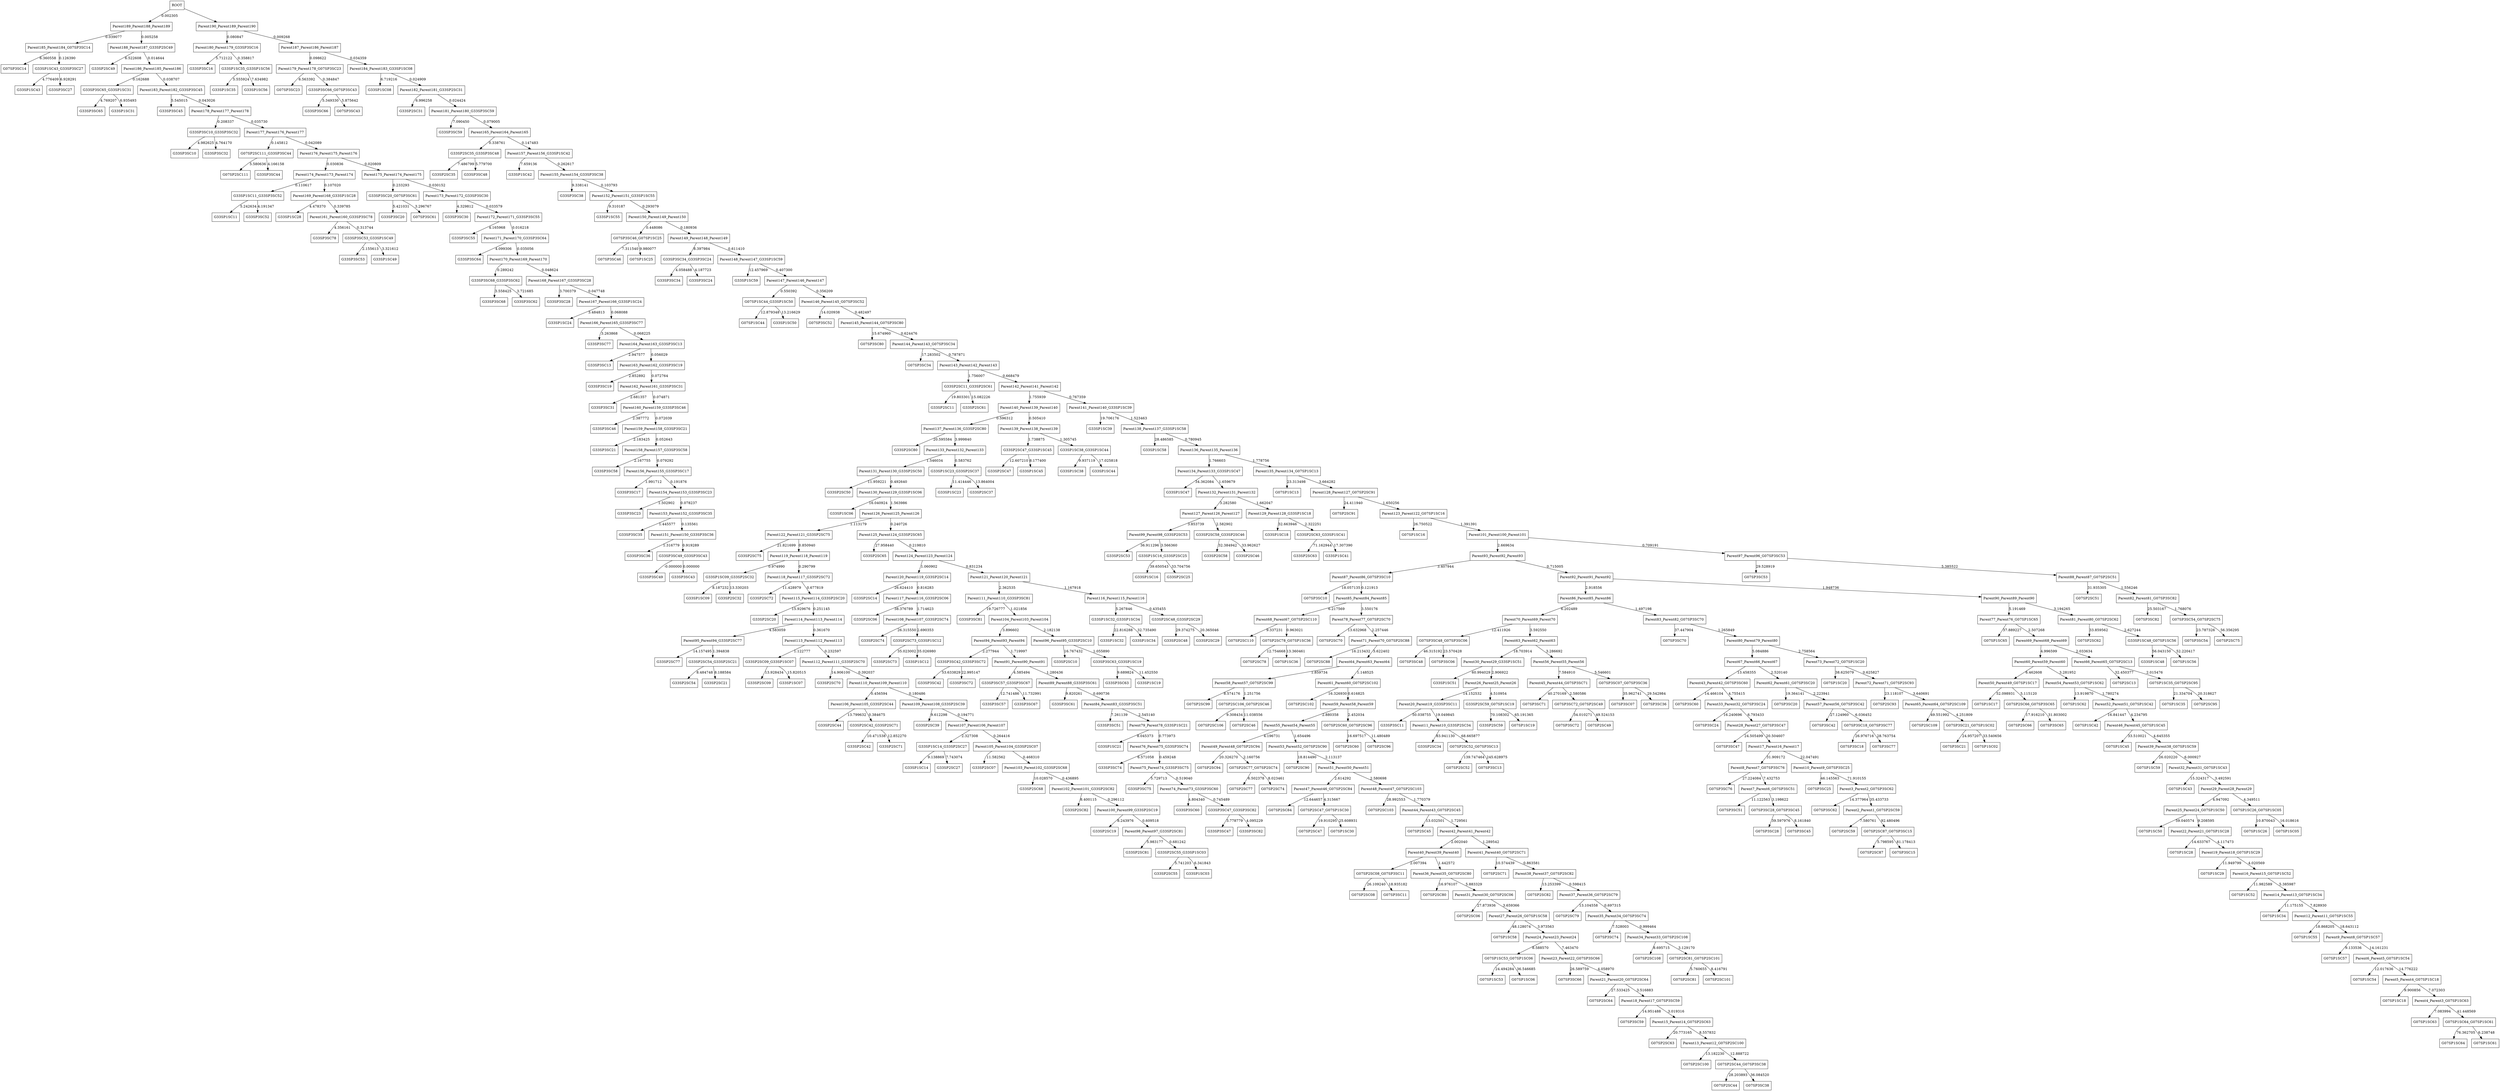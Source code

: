 digraph tree_of_250sample {
	G33SP2SC77 [shape = box];
	G07SP2SC110 [shape = box];
	G33SP1SC21 [shape = box];
	G07SP3SC48 [shape = box];
	G07SP3SC80 [shape = box];
	G07SP3SC18 [shape = box];
	G07SP3SC07 [shape = box];
	G33SP2SC06 [shape = box];
	G33SP2SC72 [shape = box];
	G07SP3SC42 [shape = box];
	G33SP1SC59 [shape = box];
	G07SP1SC26 [shape = box];
	G33SP3SC78 [shape = box];
	G07SP3SC74 [shape = box];
	G33SP3SC53 [shape = box];
	G07SP3SC25 [shape = box];
	G33SP3SC49 [shape = box];
	G33SP1SC42 [shape = box];
	G07SP2SC111 [shape = box];
	G07SP2SC62 [shape = box];
	G07SP1SC64 [shape = box];
	G33SP2SC63 [shape = box];
	G07SP3SC10 [shape = box];
	G33SP2SC39 [shape = box];
	G33SP2SC68 [shape = box];
	G33SP1SC41 [shape = box];
	G07SP3SC76 [shape = box];
	G33SP3SC66 [shape = box];
	G07SP1SC17 [shape = box];
	G07SP2SC91 [shape = box];
	G07SP3SC72 [shape = box];
	G33SP3SC68 [shape = box];
	G33SP1SC58 [shape = box];
	G07SP3SC46 [shape = box];
	G07SP1SC58 [shape = box];
	G07SP3SC54 [shape = box];
	G33SP2SC50 [shape = box];
	G07SP1SC55 [shape = box];
	G33SP2SC14 [shape = box];
	G07SP2SC87 [shape = box];
	G07SP3SC60 [shape = box];
	G07SP1SC52 [shape = box];
	G33SP3SC17 [shape = box];
	G33SP2SC10 [shape = box];
	G33SP2SC54 [shape = box];
	G33SP3SC51 [shape = box];
	G33SP1SC14 [shape = box];
	G07SP3SC53 [shape = box];
	G33SP2SC42 [shape = box];
	G07SP2SC82 [shape = box];
	G07SP2SC66 [shape = box];
	G33SP2SC59 [shape = box];
	G33SP3SC47 [shape = box];
	G33SP2SC82 [shape = box];
	G33SP3SC58 [shape = box];
	G07SP2SC49 [shape = box];
	G07SP2SC84 [shape = box];
	G07SP2SC51 [shape = box];
	G07SP2SC78 [shape = box];
	G33SP2SC74 [shape = box];
	G07SP2SC70 [shape = box];
	G07SP2SC88 [shape = box];
	G07SP1SC44 [shape = box];
	G07SP3SC70 [shape = box];
	G07SP2SC90 [shape = box];
	G33SP2SC21 [shape = box];
	G33SP3SC38 [shape = box];
	G07SP2SC108 [shape = box];
	G33SP3SC21 [shape = box];
	G33SP1SC09 [shape = box];
	G33SP3SC81 [shape = box];
	G07SP2SC45 [shape = box];
	G07SP3SC21 [shape = box];
	G33SP1SC47 [shape = box];
	G33SP1SC43 [shape = box];
	G07SP2SC80 [shape = box];
	G07SP3SC59 [shape = box];
	G07SP2SC47 [shape = box];
	G33SP3SC77 [shape = box];
	G07SP2SC60 [shape = box];
	G33SP1SC23 [shape = box];
	G33SP3SC42 [shape = box];
	G07SP1SC16 [shape = box];
	G33SP1SC32 [shape = box];
	G33SP1SC50 [shape = box];
	G33SP3SC46 [shape = box];
	G33SP2SC49 [shape = box];
	G33SP1SC39 [shape = box];
	G07SP3SC43 [shape = box];
	G07SP2SC102 [shape = box];
	G33SP3SC57 [shape = box];
	G33SP2SC35 [shape = box];
	G33SP2SC11 [shape = box];
	G33SP3SC30 [shape = box];
	G33SP3SC44 [shape = box];
	G07SP3SC51 [shape = box];
	G33SP2SC53 [shape = box];
	G07SP2SC103 [shape = box];
	G07SP3SC82 [shape = box];
	G33SP1SC55 [shape = box];
	G33SP2SC47 [shape = box];
	G33SP1SC18 [shape = box];
	G33SP3SC36 [shape = box];
	G33SP1SC08 [shape = box];
	G33SP1SC06 [shape = box];
	G33SP2SC07 [shape = box];
	G33SP3SC64 [shape = box];
	G33SP1SC24 [shape = box];
	G07SP1SC36 [shape = box];
	G07SP2SC59 [shape = box];
	G33SP2SC20 [shape = box];
	G07SP1SC63 [shape = box];
	G33SP1SC48 [shape = box];
	G33SP1SC35 [shape = box];
	G07SP3SC36 [shape = box];
	G33SP2SC58 [shape = box];
	G07SP2SC77 [shape = box];
	G07SP3SC65 [shape = box];
	G33SP3SC10 [shape = box];
	G33SP3SC45 [shape = box];
	G33SP3SC59 [shape = box];
	G33SP3SC11 [shape = box];
	G33SP1SC28 [shape = box];
	G07SP1SC35 [shape = box];
	G33SP2SC70 [shape = box];
	G33SP3SC67 [shape = box];
	G07SP3SC62 [shape = box];
	G07SP2SC106 [shape = box];
	G33SP3SC35 [shape = box];
	G07SP3SC28 [shape = box];
	G07SP2SC99 [shape = box];
	G07SP2SC52 [shape = box];
	G07SP2SC75 [shape = box];
	G07SP1SC53 [shape = box];
	G07SP1SC28 [shape = box];
	G07SP3SC06 [shape = box];
	G07SP3SC24 [shape = box];
	G07SP3SC77 [shape = box];
	G33SP3SC19 [shape = box];
	G33SP1SC38 [shape = box];
	G33SP1SC56 [shape = box];
	G07SP1SC56 [shape = box];
	G33SP3SC72 [shape = box];
	G33SP2SC73 [shape = box];
	G33SP3SC23 [shape = box];
	G33SP3SC82 [shape = box];
	G07SP1SC20 [shape = box];
	G07SP3SC71 [shape = box];
	G07SP1SC54 [shape = box];
	G33SP2SC32 [shape = box];
	G07SP2SC109 [shape = box];
	G07SP1SC13 [shape = box];
	G33SP3SC34 [shape = box];
	G33SP1SC11 [shape = box];
	G07SP2SC81 [shape = box];
	G33SP1SC51 [shape = box];
	G33SP1SC44 [shape = box];
	G33SP2SC34 [shape = box];
	G07SP1SC29 [shape = box];
	G07SP2SC44 [shape = box];
	G07SP1SC57 [shape = box];
	G33SP3SC27 [shape = box];
	G33SP1SC16 [shape = box];
	G07SP3SC47 [shape = box];
	G33SP1SC45 [shape = box];
	G07SP2SC46 [shape = box];
	G33SP3SC63 [shape = box];
	G33SP3SC65 [shape = box];
	G33SP1SC19 [shape = box];
	G33SP1SC34 [shape = box];
	G33SP2SC55 [shape = box];
	G07SP1SC25 [shape = box];
	G33SP2SC19 [shape = box];
	G33SP3SC74 [shape = box];
	G07SP3SC34 [shape = box];
	G07SP2SC100 [shape = box];
	G33SP2SC81 [shape = box];
	G33SP2SC65 [shape = box];
	G33SP1SC03 [shape = box];
	G07SP2SC13 [shape = box];
	G33SP2SC71 [shape = box];
	G07SP3SC14 [shape = box];
	G33SP2SC31 [shape = box];
	G07SP1SC05 [shape = box];
	G07SP1SC06 [shape = box];
	G07SP1SC02 [shape = box];
	G33SP3SC75 [shape = box];
	G33SP3SC16 [shape = box];
	G33SP1SC49 [shape = box];
	G33SP2SC75 [shape = box];
	G33SP3SC13 [shape = box];
	G33SP2SC80 [shape = box];
	G07SP2SC94 [shape = box];
	G07SP2SC93 [shape = box];
	G07SP1SC30 [shape = box];
	G07SP1SC50 [shape = box];
	G33SP1SC31 [shape = box];
	G07SP1SC34 [shape = box];
	G33SP3SC31 [shape = box];
	G33SP3SC61 [shape = box];
	G07SP3SC38 [shape = box];
	G07SP2SC101 [shape = box];
	G33SP2SC37 [shape = box];
	G07SP2SC96 [shape = box];
	G07SP1SC19 [shape = box];
	G33SP3SC48 [shape = box];
	G07SP1SC61 [shape = box];
	G33SP3SC20 [shape = box];
	G33SP2SC48 [shape = box];
	G07SP3SC66 [shape = box];
	G07SP2SC79 [shape = box];
	G33SP2SC44 [shape = box];
	G33SP3SC62 [shape = box];
	G33SP2SC09 [shape = box];
	G33SP2SC46 [shape = box];
	G07SP3SC23 [shape = box];
	G07SP1SC18 [shape = box];
	G07SP2SC08 [shape = box];
	G07SP2SC63 [shape = box];
	G33SP2SC25 [shape = box];
	G07SP2SC74 [shape = box];
	G07SP2SC95 [shape = box];
	G33SP3SC24 [shape = box];
	G33SP3SC32 [shape = box];
	G07SP1SC42 [shape = box];
	G33SP3SC55 [shape = box];
	G07SP2SC64 [shape = box];
	G33SP3SC43 [shape = box];
	G33SP1SC12 [shape = box];
	G33SP2SC61 [shape = box];
	G07SP3SC52 [shape = box];
	G33SP2SC27 [shape = box];
	G33SP3SC52 [shape = box];
	G33SP1SC07 [shape = box];
	G07SP3SC13 [shape = box];
	G33SP2SC29 [shape = box];
	G07SP1SC65 [shape = box];
	G07SP3SC11 [shape = box];
	G07SP3SC45 [shape = box];
	G07SP3SC15 [shape = box];
	G07SP1SC45 [shape = box];
	G07SP1SC43 [shape = box];
	G07SP2SC71 [shape = box];
	G07SP1SC62 [shape = box];
	G33SP3SC60 [shape = box];
	G07SP3SC20 [shape = box];
	G33SP3SC28 [shape = box];
	G07SP1SC59 [shape = box];
	G07SP2SC06 [shape = box];
	G07SP3SC61 [shape = box];
	G07SP2SC87_G07SP3SC15 [shape = box];
	G07SP2SC87_G07SP3SC15 -> G07SP2SC87 [label = 5.798595];
	G07SP2SC87_G07SP3SC15 -> G07SP3SC15 [label = 81.178413];
	Parent2_Parent1_G07SP2SC59 [shape = box];
	Parent2_Parent1_G07SP2SC59 -> G07SP2SC87_G07SP3SC15 [label = 92.480496];
	Parent2_Parent1_G07SP2SC59 -> G07SP2SC59 [label = 7.580761];
	G07SP1SC64_G07SP1SC61 [shape = box];
	G07SP1SC64_G07SP1SC61 -> G07SP1SC64 [label = 76.362705];
	G07SP1SC64_G07SP1SC61 -> G07SP1SC61 [label = 6.238748];
	Parent3_Parent2_G07SP3SC62 [shape = box];
	Parent3_Parent2_G07SP3SC62 -> Parent2_Parent1_G07SP2SC59 [label = 35.433733];
	Parent3_Parent2_G07SP3SC62 -> G07SP3SC62 [label = 14.377964];
	G07SP2SC52_G07SP3SC13 [shape = box];
	G07SP2SC52_G07SP3SC13 -> G07SP2SC52 [label = 139.747464];
	G07SP2SC52_G07SP3SC13 -> G07SP3SC13 [label = 245.628975];
	Parent4_Parent3_G07SP1SC63 [shape = box];
	Parent4_Parent3_G07SP1SC63 -> G07SP1SC64_G07SP1SC61 [label = 41.448569];
	Parent4_Parent3_G07SP1SC63 -> G07SP1SC63 [label = 7.083994];
	Parent5_Parent4_G07SP1SC18 [shape = box];
	Parent5_Parent4_G07SP1SC18 -> Parent4_Parent3_G07SP1SC63 [label = 7.072303];
	Parent5_Parent4_G07SP1SC18 -> G07SP1SC18 [label = 9.900856];
	Parent6_Parent5_G07SP1SC54 [shape = box];
	Parent6_Parent5_G07SP1SC54 -> Parent5_Parent4_G07SP1SC18 [label = 14.776222];
	Parent6_Parent5_G07SP1SC54 -> G07SP1SC54 [label = 12.017636];
	G07SP3SC28_G07SP3SC45 [shape = box];
	G07SP3SC28_G07SP3SC45 -> G07SP3SC28 [label = 39.597976];
	G07SP3SC28_G07SP3SC45 -> G07SP3SC45 [label = 8.161840];
	Parent7_Parent6_G07SP3SC51 [shape = box];
	Parent7_Parent6_G07SP3SC51 -> G07SP3SC28_G07SP3SC45 [label = 3.198622];
	Parent7_Parent6_G07SP3SC51 -> G07SP3SC51 [label = 11.122563];
	Parent8_Parent7_G07SP3SC76 [shape = box];
	Parent8_Parent7_G07SP3SC76 -> Parent7_Parent6_G07SP3SC51 [label = 7.432753];
	Parent8_Parent7_G07SP3SC76 -> G07SP3SC76 [label = 27.224084];
	Parent9_Parent8_G07SP1SC57 [shape = box];
	Parent9_Parent8_G07SP1SC57 -> Parent6_Parent5_G07SP1SC54 [label = 14.161231];
	Parent9_Parent8_G07SP1SC57 -> G07SP1SC57 [label = 9.133536];
	Parent10_Parent9_G07SP3SC25 [shape = box];
	Parent10_Parent9_G07SP3SC25 -> Parent3_Parent2_G07SP3SC62 [label = 71.910155];
	Parent10_Parent9_G07SP3SC25 -> G07SP3SC25 [label = 46.145563];
	G07SP2SC44_G07SP3SC38 [shape = box];
	G07SP2SC44_G07SP3SC38 -> G07SP2SC44 [label = 28.203893];
	G07SP2SC44_G07SP3SC38 -> G07SP3SC38 [label = 36.084520];
	Parent11_Parent10_G33SP2SC34 [shape = box];
	Parent11_Parent10_G33SP2SC34 -> G07SP2SC52_G07SP3SC13 [label = 68.665877];
	Parent11_Parent10_G33SP2SC34 -> G33SP2SC34 [label = 83.941130];
	Parent12_Parent11_G07SP1SC55 [shape = box];
	Parent12_Parent11_G07SP1SC55 -> Parent9_Parent8_G07SP1SC57 [label = 18.643112];
	Parent12_Parent11_G07SP1SC55 -> G07SP1SC55 [label = 18.868205];
	Parent13_Parent12_G07SP2SC100 [shape = box];
	Parent13_Parent12_G07SP2SC100 -> G07SP2SC44_G07SP3SC38 [label = 12.888722];
	Parent13_Parent12_G07SP2SC100 -> G07SP2SC100 [label = 13.182230];
	Parent14_Parent13_G07SP1SC34 [shape = box];
	Parent14_Parent13_G07SP1SC34 -> Parent12_Parent11_G07SP1SC55 [label = 7.828930];
	Parent14_Parent13_G07SP1SC34 -> G07SP1SC34 [label = 11.175155];
	Parent15_Parent14_G07SP2SC63 [shape = box];
	Parent15_Parent14_G07SP2SC63 -> Parent13_Parent12_G07SP2SC100 [label = 8.557832];
	Parent15_Parent14_G07SP2SC63 -> G07SP2SC63 [label = 20.773165];
	Parent16_Parent15_G07SP1SC52 [shape = box];
	Parent16_Parent15_G07SP1SC52 -> Parent14_Parent13_G07SP1SC34 [label = 5.385987];
	Parent16_Parent15_G07SP1SC52 -> G07SP1SC52 [label = 11.982589];
	Parent17_Parent16_Parent17 [shape = box];
	Parent17_Parent16_Parent17 -> Parent10_Parent9_G07SP3SC25 [label = 22.047491];
	Parent17_Parent16_Parent17 -> Parent8_Parent7_G07SP3SC76 [label = 31.909172];
	Parent18_Parent17_G07SP3SC59 [shape = box];
	Parent18_Parent17_G07SP3SC59 -> Parent15_Parent14_G07SP2SC63 [label = 3.019316];
	Parent18_Parent17_G07SP3SC59 -> G07SP3SC59 [label = 14.951488];
	Parent19_Parent18_G07SP1SC29 [shape = box];
	Parent19_Parent18_G07SP1SC29 -> Parent16_Parent15_G07SP1SC52 [label = 4.020569];
	Parent19_Parent18_G07SP1SC29 -> G07SP1SC29 [label = 11.949799];
	Parent20_Parent19_G33SP3SC11 [shape = box];
	Parent20_Parent19_G33SP3SC11 -> Parent11_Parent10_G33SP2SC34 [label = 19.049845];
	Parent20_Parent19_G33SP3SC11 -> G33SP3SC11 [label = 50.038755];
	Parent21_Parent20_G07SP2SC64 [shape = box];
	Parent21_Parent20_G07SP2SC64 -> Parent18_Parent17_G07SP3SC59 [label = 3.516883];
	Parent21_Parent20_G07SP2SC64 -> G07SP2SC64 [label = 27.533425];
	Parent22_Parent21_G07SP1SC28 [shape = box];
	Parent22_Parent21_G07SP1SC28 -> Parent19_Parent18_G07SP1SC29 [label = 4.117473];
	Parent22_Parent21_G07SP1SC28 -> G07SP1SC28 [label = 14.633767];
	G07SP1SC53_G07SP1SC06 [shape = box];
	G07SP1SC53_G07SP1SC06 -> G07SP1SC53 [label = 24.494284];
	G07SP1SC53_G07SP1SC06 -> G07SP1SC06 [label = 36.546685];
	Parent23_Parent22_G07SP3SC66 [shape = box];
	Parent23_Parent22_G07SP3SC66 -> Parent21_Parent20_G07SP2SC64 [label = 4.058970];
	Parent23_Parent22_G07SP3SC66 -> G07SP3SC66 [label = 26.589759];
	G33SP2SC59_G07SP1SC19 [shape = box];
	G33SP2SC59_G07SP1SC19 -> G33SP2SC59 [label = 70.108302];
	G33SP2SC59_G07SP1SC19 -> G07SP1SC19 [label = 65.191365];
	Parent24_Parent23_Parent24 [shape = box];
	Parent24_Parent23_Parent24 -> Parent23_Parent22_G07SP3SC66 [label = 7.463470];
	Parent24_Parent23_Parent24 -> G07SP1SC53_G07SP1SC06 [label = 8.588570];
	Parent25_Parent24_G07SP1SC50 [shape = box];
	Parent25_Parent24_G07SP1SC50 -> Parent22_Parent21_G07SP1SC28 [label = 9.208595];
	Parent25_Parent24_G07SP1SC50 -> G07SP1SC50 [label = 59.040574];
	G07SP1SC26_G07SP1SC05 [shape = box];
	G07SP1SC26_G07SP1SC05 -> G07SP1SC26 [label = 10.870043];
	G07SP1SC26_G07SP1SC05 -> G07SP1SC05 [label = 16.018616];
	Parent26_Parent25_Parent26 [shape = box];
	Parent26_Parent25_Parent26 -> G33SP2SC59_G07SP1SC19 [label = 4.510954];
	Parent26_Parent25_Parent26 -> Parent20_Parent19_G33SP3SC11 [label = 14.152532];
	Parent27_Parent26_G07SP1SC58 [shape = box];
	Parent27_Parent26_G07SP1SC58 -> Parent24_Parent23_Parent24 [label = 3.973563];
	Parent27_Parent26_G07SP1SC58 -> G07SP1SC58 [label = 48.128074];
	Parent28_Parent27_G07SP3SC47 [shape = box];
	Parent28_Parent27_G07SP3SC47 -> Parent17_Parent16_Parent17 [label = 20.504607];
	Parent28_Parent27_G07SP3SC47 -> G07SP3SC47 [label = 24.505499];
	Parent29_Parent28_Parent29 [shape = box];
	Parent29_Parent28_Parent29 -> G07SP1SC26_G07SP1SC05 [label = 4.349511];
	Parent29_Parent28_Parent29 -> Parent25_Parent24_G07SP1SC50 [label = 4.947092];
	Parent30_Parent29_G33SP1SC51 [shape = box];
	Parent30_Parent29_G33SP1SC51 -> Parent26_Parent25_Parent26 [label = 2.906922];
	Parent30_Parent29_G33SP1SC51 -> G33SP1SC51 [label = 60.994029];
	Parent31_Parent30_G07SP2SC06 [shape = box];
	Parent31_Parent30_G07SP2SC06 -> Parent27_Parent26_G07SP1SC58 [label = 3.659366];
	Parent31_Parent30_G07SP2SC06 -> G07SP2SC06 [label = 27.873936];
	Parent32_Parent31_G07SP1SC43 [shape = box];
	Parent32_Parent31_G07SP1SC43 -> Parent29_Parent28_Parent29 [label = 3.492591];
	Parent32_Parent31_G07SP1SC43 -> G07SP1SC43 [label = 15.324317];
	G07SP2SC81_G07SP2SC101 [shape = box];
	G07SP2SC81_G07SP2SC101 -> G07SP2SC81 [label = 5.760655];
	G07SP2SC81_G07SP2SC101 -> G07SP2SC101 [label = 8.416791];
	Parent33_Parent32_G07SP3SC24 [shape = box];
	Parent33_Parent32_G07SP3SC24 -> Parent28_Parent27_G07SP3SC47 [label = 6.793433];
	Parent33_Parent32_G07SP3SC24 -> G07SP3SC24 [label = 16.240696];
	Parent34_Parent33_G07SP2SC108 [shape = box];
	Parent34_Parent33_G07SP2SC108 -> G07SP2SC81_G07SP2SC101 [label = 3.129170];
	Parent34_Parent33_G07SP2SC108 -> G07SP2SC108 [label = 8.695715];
	G07SP2SC08_G07SP3SC11 [shape = box];
	G07SP2SC08_G07SP3SC11 -> G07SP2SC08 [label = 26.109240];
	G07SP2SC08_G07SP3SC11 -> G07SP3SC11 [label = 18.935182];
	Parent35_Parent34_G07SP3SC74 [shape = box];
	Parent35_Parent34_G07SP3SC74 -> Parent34_Parent33_G07SP2SC108 [label = 0.999464];
	Parent35_Parent34_G07SP3SC74 -> G07SP3SC74 [label = 7.528003];
	Parent36_Parent35_G07SP2SC80 [shape = box];
	Parent36_Parent35_G07SP2SC80 -> Parent31_Parent30_G07SP2SC06 [label = 5.883329];
	Parent36_Parent35_G07SP2SC80 -> G07SP2SC80 [label = 16.976107];
	Parent37_Parent36_G07SP2SC79 [shape = box];
	Parent37_Parent36_G07SP2SC79 -> Parent35_Parent34_G07SP3SC74 [label = 0.697315];
	Parent37_Parent36_G07SP2SC79 -> G07SP2SC79 [label = 13.104558];
	Parent38_Parent37_G07SP2SC82 [shape = box];
	Parent38_Parent37_G07SP2SC82 -> Parent37_Parent36_G07SP2SC79 [label = 0.598415];
	Parent38_Parent37_G07SP2SC82 -> G07SP2SC82 [label = 13.253399];
	Parent39_Parent38_G07SP1SC59 [shape = box];
	Parent39_Parent38_G07SP1SC59 -> Parent32_Parent31_G07SP1SC43 [label = 6.000927];
	Parent39_Parent38_G07SP1SC59 -> G07SP1SC59 [label = 26.020220];
	Parent40_Parent39_Parent40 [shape = box];
	Parent40_Parent39_Parent40 -> Parent36_Parent35_G07SP2SC80 [label = 1.442572];
	Parent40_Parent39_Parent40 -> G07SP2SC08_G07SP3SC11 [label = 2.007394];
	Parent41_Parent40_G07SP2SC71 [shape = box];
	Parent41_Parent40_G07SP2SC71 -> Parent38_Parent37_G07SP2SC82 [label = 0.863581];
	Parent41_Parent40_G07SP2SC71 -> G07SP2SC71 [label = 10.574439];
	G07SP2SC47_G07SP1SC30 [shape = box];
	G07SP2SC47_G07SP1SC30 -> G07SP2SC47 [label = 19.910295];
	G07SP2SC47_G07SP1SC30 -> G07SP1SC30 [label = 25.608931];
	G07SP3SC72_G07SP2SC49 [shape = box];
	G07SP3SC72_G07SP2SC49 -> G07SP3SC72 [label = 34.010271];
	G07SP3SC72_G07SP2SC49 -> G07SP2SC49 [label = 49.524153];
	G07SP2SC66_G07SP3SC65 [shape = box];
	G07SP2SC66_G07SP3SC65 -> G07SP2SC66 [label = 17.916210];
	G07SP2SC66_G07SP3SC65 -> G07SP3SC65 [label = 31.803002];
	Parent42_Parent41_Parent42 [shape = box];
	Parent42_Parent41_Parent42 -> Parent41_Parent40_G07SP2SC71 [label = 1.289542];
	Parent42_Parent41_Parent42 -> Parent40_Parent39_Parent40 [label = 2.002040];
	Parent43_Parent42_G07SP3SC60 [shape = box];
	Parent43_Parent42_G07SP3SC60 -> Parent33_Parent32_G07SP3SC24 [label = 4.755415];
	Parent43_Parent42_G07SP3SC60 -> G07SP3SC60 [label = 14.466104];
	G07SP3SC48_G07SP3SC06 [shape = box];
	G07SP3SC48_G07SP3SC06 -> G07SP3SC48 [label = 46.315192];
	G07SP3SC48_G07SP3SC06 -> G07SP3SC06 [label = 23.570428];
	Parent44_Parent43_G07SP2SC45 [shape = box];
	Parent44_Parent43_G07SP2SC45 -> Parent42_Parent41_Parent42 [label = 1.729561];
	Parent44_Parent43_G07SP2SC45 -> G07SP2SC45 [label = 13.032501];
	Parent45_Parent44_G07SP3SC71 [shape = box];
	Parent45_Parent44_G07SP3SC71 -> G07SP3SC72_G07SP2SC49 [label = 2.580586];
	Parent45_Parent44_G07SP3SC71 -> G07SP3SC71 [label = 40.270169];
	Parent46_Parent45_G07SP1SC45 [shape = box];
	Parent46_Parent45_G07SP1SC45 -> Parent39_Parent38_G07SP1SC59 [label = 4.645355];
	Parent46_Parent45_G07SP1SC45 -> G07SP1SC45 [label = 33.510021];
	G07SP2SC77_G07SP2SC74 [shape = box];
	G07SP2SC77_G07SP2SC74 -> G07SP2SC77 [label = 6.502378];
	G07SP2SC77_G07SP2SC74 -> G07SP2SC74 [label = 8.023461];
	Parent47_Parent46_G07SP2SC84 [shape = box];
	Parent47_Parent46_G07SP2SC84 -> G07SP2SC47_G07SP1SC30 [label = 4.315667];
	Parent47_Parent46_G07SP2SC84 -> G07SP2SC84 [label = 12.644657];
	Parent48_Parent47_G07SP2SC103 [shape = box];
	Parent48_Parent47_G07SP2SC103 -> Parent44_Parent43_G07SP2SC45 [label = 1.770379];
	Parent48_Parent47_G07SP2SC103 -> G07SP2SC103 [label = 28.992553];
	G07SP3SC07_G07SP3SC36 [shape = box];
	G07SP3SC07_G07SP3SC36 -> G07SP3SC07 [label = 35.962741];
	G07SP3SC07_G07SP3SC36 -> G07SP3SC36 [label = 29.542984];
	G07SP3SC18_G07SP3SC77 [shape = box];
	G07SP3SC18_G07SP3SC77 -> G07SP3SC18 [label = 26.976716];
	G07SP3SC18_G07SP3SC77 -> G07SP3SC77 [label = 28.763754];
	Parent49_Parent48_G07SP2SC94 [shape = box];
	Parent49_Parent48_G07SP2SC94 -> G07SP2SC77_G07SP2SC74 [label = 2.160756];
	Parent49_Parent48_G07SP2SC94 -> G07SP2SC94 [label = 20.326270];
	Parent50_Parent49_G07SP1SC17 [shape = box];
	Parent50_Parent49_G07SP1SC17 -> G07SP2SC66_G07SP3SC65 [label = 5.115120];
	Parent50_Parent49_G07SP1SC17 -> G07SP1SC17 [label = 52.098931];
	Parent51_Parent50_Parent51 [shape = box];
	Parent51_Parent50_Parent51 -> Parent48_Parent47_G07SP2SC103 [label = 2.580698];
	Parent51_Parent50_Parent51 -> Parent47_Parent46_G07SP2SC84 [label = 2.614292];
	Parent52_Parent51_G07SP1SC42 [shape = box];
	Parent52_Parent51_G07SP1SC42 -> Parent46_Parent45_G07SP1SC45 [label = 4.234795];
	Parent52_Parent51_G07SP1SC42 -> G07SP1SC42 [label = 16.841447];
	Parent53_Parent52_G07SP2SC90 [shape = box];
	Parent53_Parent52_G07SP2SC90 -> Parent51_Parent50_Parent51 [label = 2.113137];
	Parent53_Parent52_G07SP2SC90 -> G07SP2SC90 [label = 18.814490];
	Parent54_Parent53_G07SP1SC62 [shape = box];
	Parent54_Parent53_G07SP1SC62 -> Parent52_Parent51_G07SP1SC42 [label = 1.780274];
	Parent54_Parent53_G07SP1SC62 -> G07SP1SC62 [label = 13.919870];
	Parent55_Parent54_Parent55 [shape = box];
	Parent55_Parent54_Parent55 -> Parent53_Parent52_G07SP2SC90 [label = 1.654496];
	Parent55_Parent54_Parent55 -> Parent49_Parent48_G07SP2SC94 [label = 4.196731];
	G07SP3SC21_G07SP1SC02 [shape = box];
	G07SP3SC21_G07SP1SC02 -> G07SP3SC21 [label = 24.957207];
	G07SP3SC21_G07SP1SC02 -> G07SP1SC02 [label = 33.540656];
	G07SP2SC60_G07SP2SC96 [shape = box];
	G07SP2SC60_G07SP2SC96 -> G07SP2SC60 [label = 16.697517];
	G07SP2SC60_G07SP2SC96 -> G07SP2SC96 [label = 11.480489];
	Parent56_Parent55_Parent56 [shape = box];
	Parent56_Parent55_Parent56 -> G07SP3SC07_G07SP3SC36 [label = 5.546601];
	Parent56_Parent55_Parent56 -> Parent45_Parent44_G07SP3SC71 [label = 7.584910];
	G07SP2SC106_G07SP2SC46 [shape = box];
	G07SP2SC106_G07SP2SC46 -> G07SP2SC106 [label = 9.308434];
	G07SP2SC106_G07SP2SC46 -> G07SP2SC46 [label = 11.038556];
	Parent57_Parent56_G07SP3SC42 [shape = box];
	Parent57_Parent56_G07SP3SC42 -> G07SP3SC18_G07SP3SC77 [label = 6.036452];
	Parent57_Parent56_G07SP3SC42 -> G07SP3SC42 [label = 27.124960];
	Parent58_Parent57_G07SP2SC99 [shape = box];
	Parent58_Parent57_G07SP2SC99 -> G07SP2SC106_G07SP2SC46 [label = 1.251756];
	Parent58_Parent57_G07SP2SC99 -> G07SP2SC99 [label = 8.574176];
	Parent59_Parent58_Parent59 [shape = box];
	Parent59_Parent58_Parent59 -> G07SP2SC60_G07SP2SC96 [label = 2.452034];
	Parent59_Parent58_Parent59 -> Parent55_Parent54_Parent55 [label = 2.880358];
	Parent60_Parent59_Parent60 [shape = box];
	Parent60_Parent59_Parent60 -> Parent54_Parent53_G07SP1SC62 [label = 3.281952];
	Parent60_Parent59_Parent60 -> Parent50_Parent49_G07SP1SC17 [label = 6.462608];
	Parent61_Parent60_G07SP2SC102 [shape = box];
	Parent61_Parent60_G07SP2SC102 -> Parent59_Parent58_Parent59 [label = 0.616825];
	Parent61_Parent60_G07SP2SC102 -> G07SP2SC102 [label = 16.326930];
	G07SP1SC35_G07SP2SC95 [shape = box];
	G07SP1SC35_G07SP2SC95 -> G07SP1SC35 [label = 21.334704];
	G07SP1SC35_G07SP2SC95 -> G07SP2SC95 [label = 20.318627];
	Parent62_Parent61_G07SP3SC20 [shape = box];
	Parent62_Parent61_G07SP3SC20 -> Parent57_Parent56_G07SP3SC42 [label = 2.223941];
	Parent62_Parent61_G07SP3SC20 -> G07SP3SC20 [label = 19.364141];
	Parent63_Parent62_Parent63 [shape = box];
	Parent63_Parent62_Parent63 -> Parent56_Parent55_Parent56 [label = 3.286692];
	Parent63_Parent62_Parent63 -> Parent30_Parent29_G33SP1SC51 [label = 18.703914];
	Parent64_Parent63_Parent64 [shape = box];
	Parent64_Parent63_Parent64 -> Parent61_Parent60_G07SP2SC102 [label = 1.148525];
	Parent64_Parent63_Parent64 -> Parent58_Parent57_G07SP2SC99 [label = 1.859734];
	Parent65_Parent64_G07SP2SC109 [shape = box];
	Parent65_Parent64_G07SP2SC109 -> G07SP3SC21_G07SP1SC02 [label = 4.251809];
	Parent65_Parent64_G07SP2SC109 -> G07SP2SC109 [label = 49.551992];
	Parent66_Parent65_G07SP2SC13 [shape = box];
	Parent66_Parent65_G07SP2SC13 -> G07SP1SC35_G07SP2SC95 [label = 2.015476];
	Parent66_Parent65_G07SP2SC13 -> G07SP2SC13 [label = 32.450377];
	Parent67_Parent66_Parent67 [shape = box];
	Parent67_Parent66_Parent67 -> Parent62_Parent61_G07SP3SC20 [label = 2.520140];
	Parent67_Parent66_Parent67 -> Parent43_Parent42_G07SP3SC60 [label = 13.458355];
	G07SP2SC78_G07SP1SC36 [shape = box];
	G07SP2SC78_G07SP1SC36 -> G07SP2SC78 [label = 12.754668];
	G07SP2SC78_G07SP1SC36 -> G07SP1SC36 [label = 13.360461];
	Parent68_Parent67_G07SP2SC110 [shape = box];
	Parent68_Parent67_G07SP2SC110 -> G07SP2SC78_G07SP1SC36 [label = 0.963021];
	Parent68_Parent67_G07SP2SC110 -> G07SP2SC110 [label = 9.337231];
	Parent69_Parent68_Parent69 [shape = box];
	Parent69_Parent68_Parent69 -> Parent66_Parent65_G07SP2SC13 [label = 2.033634];
	Parent69_Parent68_Parent69 -> Parent60_Parent59_Parent60 [label = 4.996599];
	Parent70_Parent69_Parent70 [shape = box];
	Parent70_Parent69_Parent70 -> Parent63_Parent62_Parent63 [label = 3.592550];
	Parent70_Parent69_Parent70 -> G07SP3SC48_G07SP3SC06 [label = 12.411926];
	Parent71_Parent70_G07SP2SC88 [shape = box];
	Parent71_Parent70_G07SP2SC88 -> Parent64_Parent63_Parent64 [label = 3.622402];
	Parent71_Parent70_G07SP2SC88 -> G07SP2SC88 [label = 16.213432];
	Parent72_Parent71_G07SP2SC93 [shape = box];
	Parent72_Parent71_G07SP2SC93 -> Parent65_Parent64_G07SP2SC109 [label = 3.640691];
	Parent72_Parent71_G07SP2SC93 -> G07SP2SC93 [label = 23.118107];
	G33SP3SC47_G33SP3SC82 [shape = box];
	G33SP3SC47_G33SP3SC82 -> G33SP3SC47 [label = 3.778779];
	G33SP3SC47_G33SP3SC82 -> G33SP3SC82 [label = 4.095229];
	Parent73_Parent72_G07SP1SC20 [shape = box];
	Parent73_Parent72_G07SP1SC20 -> Parent72_Parent71_G07SP2SC93 [label = 0.625827];
	Parent73_Parent72_G07SP1SC20 -> G07SP1SC20 [label = 38.625079];
	Parent74_Parent73_G33SP3SC60 [shape = box];
	Parent74_Parent73_G33SP3SC60 -> G33SP3SC47_G33SP3SC82 [label = 0.745489];
	Parent74_Parent73_G33SP3SC60 -> G33SP3SC60 [label = 4.804340];
	G33SP1SC48_G07SP1SC56 [shape = box];
	G33SP1SC48_G07SP1SC56 -> G33SP1SC48 [label = 56.043150];
	G33SP1SC48_G07SP1SC56 -> G07SP1SC56 [label = 52.220417];
	Parent75_Parent74_G33SP3SC75 [shape = box];
	Parent75_Parent74_G33SP3SC75 -> Parent74_Parent73_G33SP3SC60 [label = 0.519040];
	Parent75_Parent74_G33SP3SC75 -> G33SP3SC75 [label = 5.729713];
	Parent76_Parent75_G33SP3SC74 [shape = box];
	Parent76_Parent75_G33SP3SC74 -> Parent75_Parent74_G33SP3SC75 [label = 0.459248];
	Parent76_Parent75_G33SP3SC74 -> G33SP3SC74 [label = 6.571058];
	Parent77_Parent76_G07SP1SC65 [shape = box];
	Parent77_Parent76_G07SP1SC65 -> Parent69_Parent68_Parent69 [label = 2.507268];
	Parent77_Parent76_G07SP1SC65 -> G07SP1SC65 [label = 37.889227];
	Parent78_Parent77_G07SP2SC70 [shape = box];
	Parent78_Parent77_G07SP2SC70 -> Parent71_Parent70_G07SP2SC88 [label = 2.257446];
	Parent78_Parent77_G07SP2SC70 -> G07SP2SC70 [label = 13.632968];
	Parent79_Parent78_G33SP1SC21 [shape = box];
	Parent79_Parent78_G33SP1SC21 -> Parent76_Parent75_G33SP3SC74 [label = 0.773973];
	Parent79_Parent78_G33SP1SC21 -> G33SP1SC21 [label = 8.045373];
	G33SP3SC57_G33SP3SC67 [shape = box];
	G33SP3SC57_G33SP3SC67 -> G33SP3SC57 [label = 12.741486];
	G33SP3SC57_G33SP3SC67 -> G33SP3SC67 [label = 11.732991];
	G07SP3SC54_G07SP2SC75 [shape = box];
	G07SP3SC54_G07SP2SC75 -> G07SP3SC54 [label = 23.787326];
	G07SP3SC54_G07SP2SC75 -> G07SP2SC75 [label = 56.356295];
	Parent80_Parent79_Parent80 [shape = box];
	Parent80_Parent79_Parent80 -> Parent73_Parent72_G07SP1SC20 [label = 2.758564];
	Parent80_Parent79_Parent80 -> Parent67_Parent66_Parent67 [label = 5.084886];
	Parent81_Parent80_G07SP2SC62 [shape = box];
	Parent81_Parent80_G07SP2SC62 -> G33SP1SC48_G07SP1SC56 [label = 2.627244];
	Parent81_Parent80_G07SP2SC62 -> G07SP2SC62 [label = 33.859562];
	Parent82_Parent81_G07SP3SC82 [shape = box];
	Parent82_Parent81_G07SP3SC82 -> G07SP3SC54_G07SP2SC75 [label = 1.768076];
	Parent82_Parent81_G07SP3SC82 -> G07SP3SC82 [label = 25.503167];
	Parent83_Parent82_G07SP3SC70 [shape = box];
	Parent83_Parent82_G07SP3SC70 -> Parent80_Parent79_Parent80 [label = 1.265849];
	Parent83_Parent82_G07SP3SC70 -> G07SP3SC70 [label = 37.447904];
	Parent84_Parent83_G33SP3SC51 [shape = box];
	Parent84_Parent83_G33SP3SC51 -> Parent79_Parent78_G33SP1SC21 [label = 2.545140];
	Parent84_Parent83_G33SP3SC51 -> G33SP3SC51 [label = 7.261139];
	Parent85_Parent84_Parent85 [shape = box];
	Parent85_Parent84_Parent85 -> Parent78_Parent77_G07SP2SC70 [label = 3.550176];
	Parent85_Parent84_Parent85 -> Parent68_Parent67_G07SP2SC110 [label = 6.217569];
	Parent86_Parent85_Parent86 [shape = box];
	Parent86_Parent85_Parent86 -> Parent83_Parent82_G07SP3SC70 [label = 1.497198];
	Parent86_Parent85_Parent86 -> Parent70_Parent69_Parent70 [label = 6.202489];
	Parent87_Parent86_G07SP3SC10 [shape = box];
	Parent87_Parent86_G07SP3SC10 -> Parent85_Parent84_Parent85 [label = 0.121913];
	Parent87_Parent86_G07SP3SC10 -> G07SP3SC10 [label = 18.057135];
	Parent88_Parent87_G07SP2SC51 [shape = box];
	Parent88_Parent87_G07SP2SC51 -> Parent82_Parent81_G07SP3SC82 [label = 1.556246];
	Parent88_Parent87_G07SP2SC51 -> G07SP2SC51 [label = 31.935305];
	Parent89_Parent88_G33SP3SC61 [shape = box];
	Parent89_Parent88_G33SP3SC61 -> Parent84_Parent83_G33SP3SC51 [label = 0.690736];
	Parent89_Parent88_G33SP3SC61 -> G33SP3SC61 [label = 9.820261];
	Parent90_Parent89_Parent90 [shape = box];
	Parent90_Parent89_Parent90 -> Parent81_Parent80_G07SP2SC62 [label = 3.194265];
	Parent90_Parent89_Parent90 -> Parent77_Parent76_G07SP1SC65 [label = 5.191469];
	G33SP3SC42_G33SP3SC72 [shape = box];
	G33SP3SC42_G33SP3SC72 -> G33SP3SC42 [label = 53.633829];
	G33SP3SC42_G33SP3SC72 -> G33SP3SC72 [label = 22.995147];
	Parent91_Parent90_Parent91 [shape = box];
	Parent91_Parent90_Parent91 -> Parent89_Parent88_G33SP3SC61 [label = 1.280436];
	Parent91_Parent90_Parent91 -> G33SP3SC57_G33SP3SC67 [label = 4.585494];
	G33SP1SC16_G33SP2SC25 [shape = box];
	G33SP1SC16_G33SP2SC25 -> G33SP1SC16 [label = 39.650543];
	G33SP1SC16_G33SP2SC25 -> G33SP2SC25 [label = 33.704756];
	Parent92_Parent91_Parent92 [shape = box];
	Parent92_Parent91_Parent92 -> Parent90_Parent89_Parent90 [label = 1.948736];
	Parent92_Parent91_Parent92 -> Parent86_Parent85_Parent86 [label = 2.918556];
	G33SP2SC54_G33SP2SC21 [shape = box];
	G33SP2SC54_G33SP2SC21 -> G33SP2SC54 [label = 8.484748];
	G33SP2SC54_G33SP2SC21 -> G33SP2SC21 [label = 8.188584];
	Parent93_Parent92_Parent93 [shape = box];
	Parent93_Parent92_Parent93 -> Parent92_Parent91_Parent92 [label = 0.715005];
	Parent93_Parent92_Parent93 -> Parent87_Parent86_G07SP3SC10 [label = 3.407944];
	Parent94_Parent93_Parent94 [shape = box];
	Parent94_Parent93_Parent94 -> Parent91_Parent90_Parent91 [label = 1.719997];
	Parent94_Parent93_Parent94 -> G33SP3SC42_G33SP3SC72 [label = 2.277944];
	G33SP1SC32_G33SP1SC34 [shape = box];
	G33SP1SC32_G33SP1SC34 -> G33SP1SC32 [label = 22.816288];
	G33SP1SC32_G33SP1SC34 -> G33SP1SC34 [label = 32.735490];
	G33SP3SC63_G33SP1SC19 [shape = box];
	G33SP3SC63_G33SP1SC19 -> G33SP3SC63 [label = 9.689824];
	G33SP3SC63_G33SP1SC19 -> G33SP1SC19 [label = 11.452550];
	Parent95_Parent94_G33SP2SC77 [shape = box];
	Parent95_Parent94_G33SP2SC77 -> G33SP2SC54_G33SP2SC21 [label = 1.394838];
	Parent95_Parent94_G33SP2SC77 -> G33SP2SC77 [label = 14.157495];
	G33SP2SC73_G33SP1SC12 [shape = box];
	G33SP2SC73_G33SP1SC12 -> G33SP2SC73 [label = 35.023002];
	G33SP2SC73_G33SP1SC12 -> G33SP1SC12 [label = 35.026980];
	Parent96_Parent95_G33SP2SC10 [shape = box];
	Parent96_Parent95_G33SP2SC10 -> G33SP3SC63_G33SP1SC19 [label = 1.055890];
	Parent96_Parent95_G33SP2SC10 -> G33SP2SC10 [label = 16.767432];
	G33SP2SC55_G33SP1SC03 [shape = box];
	G33SP2SC55_G33SP1SC03 -> G33SP2SC55 [label = 5.741203];
	G33SP2SC55_G33SP1SC03 -> G33SP1SC03 [label = 6.341843];
	G33SP2SC63_G33SP1SC41 [shape = box];
	G33SP2SC63_G33SP1SC41 -> G33SP2SC63 [label = 71.162944];
	G33SP2SC63_G33SP1SC41 -> G33SP1SC41 [label = 17.307390];
	G33SP1SC14_G33SP2SC27 [shape = box];
	G33SP1SC14_G33SP2SC27 -> G33SP1SC14 [label = 9.138869];
	G33SP1SC14_G33SP2SC27 -> G33SP2SC27 [label = 7.743074];
	Parent97_Parent96_G07SP3SC53 [shape = box];
	Parent97_Parent96_G07SP3SC53 -> Parent88_Parent87_G07SP2SC51 [label = 5.385522];
	Parent97_Parent96_G07SP3SC53 -> G07SP3SC53 [label = 29.528919];
	Parent98_Parent97_G33SP2SC81 [shape = box];
	Parent98_Parent97_G33SP2SC81 -> G33SP2SC55_G33SP1SC03 [label = 0.681242];
	Parent98_Parent97_G33SP2SC81 -> G33SP2SC81 [label = 5.983177];
	Parent99_Parent98_G33SP2SC53 [shape = box];
	Parent99_Parent98_G33SP2SC53 -> G33SP1SC16_G33SP2SC25 [label = 3.566360];
	Parent99_Parent98_G33SP2SC53 -> G33SP2SC53 [label = 36.911296];
	Parent100_Parent99_G33SP2SC19 [shape = box];
	Parent100_Parent99_G33SP2SC19 -> Parent98_Parent97_G33SP2SC81 [label = 0.609518];
	Parent100_Parent99_G33SP2SC19 -> G33SP2SC19 [label = 8.243976];
	Parent101_Parent100_Parent101 [shape = box];
	Parent101_Parent100_Parent101 -> Parent97_Parent96_G07SP3SC53 [label = 0.709191];
	Parent101_Parent100_Parent101 -> Parent93_Parent92_Parent93 [label = 2.669634];
	Parent102_Parent101_G33SP2SC82 [shape = box];
	Parent102_Parent101_G33SP2SC82 -> Parent100_Parent99_G33SP2SC19 [label = 0.296112];
	Parent102_Parent101_G33SP2SC82 -> G33SP2SC82 [label = 8.400115];
	G33SP2SC58_G33SP2SC46 [shape = box];
	G33SP2SC58_G33SP2SC46 -> G33SP2SC58 [label = 32.384942];
	G33SP2SC58_G33SP2SC46 -> G33SP2SC46 [label = 33.962627];
	Parent103_Parent102_G33SP2SC68 [shape = box];
	Parent103_Parent102_G33SP2SC68 -> Parent102_Parent101_G33SP2SC82 [label = 0.436895];
	Parent103_Parent102_G33SP2SC68 -> G33SP2SC68 [label = 10.028570];
	Parent104_Parent103_Parent104 [shape = box];
	Parent104_Parent103_Parent104 -> Parent96_Parent95_G33SP2SC10 [label = 2.182138];
	Parent104_Parent103_Parent104 -> Parent94_Parent93_Parent94 [label = 3.896602];
	G33SP2SC42_G33SP2SC71 [shape = box];
	G33SP2SC42_G33SP2SC71 -> G33SP2SC42 [label = 10.471538];
	G33SP2SC42_G33SP2SC71 -> G33SP2SC71 [label = 12.852270];
	Parent105_Parent104_G33SP2SC07 [shape = box];
	Parent105_Parent104_G33SP2SC07 -> Parent103_Parent102_G33SP2SC68 [label = 0.468310];
	Parent105_Parent104_G33SP2SC07 -> G33SP2SC07 [label = 11.582562];
	G33SP2SC09_G33SP1SC07 [shape = box];
	G33SP2SC09_G33SP1SC07 -> G33SP2SC09 [label = 13.928434];
	G33SP2SC09_G33SP1SC07 -> G33SP1SC07 [label = 15.820515];
	Parent106_Parent105_G33SP2SC44 [shape = box];
	Parent106_Parent105_G33SP2SC44 -> G33SP2SC42_G33SP2SC71 [label = 0.384675];
	Parent106_Parent105_G33SP2SC44 -> G33SP2SC44 [label = 13.799632];
	Parent107_Parent106_Parent107 [shape = box];
	Parent107_Parent106_Parent107 -> Parent105_Parent104_G33SP2SC07 [label = 0.264416];
	Parent107_Parent106_Parent107 -> G33SP1SC14_G33SP2SC27 [label = 2.327308];
	Parent108_Parent107_G33SP2SC74 [shape = box];
	Parent108_Parent107_G33SP2SC74 -> G33SP2SC73_G33SP1SC12 [label = 2.690353];
	Parent108_Parent107_G33SP2SC74 -> G33SP2SC74 [label = 26.315550];
	Parent109_Parent108_G33SP2SC39 [shape = box];
	Parent109_Parent108_G33SP2SC39 -> Parent107_Parent106_Parent107 [label = 0.194771];
	Parent109_Parent108_G33SP2SC39 -> G33SP2SC39 [label = 9.612298];
	Parent110_Parent109_Parent110 [shape = box];
	Parent110_Parent109_Parent110 -> Parent109_Parent108_G33SP2SC39 [label = 0.180486];
	Parent110_Parent109_Parent110 -> Parent106_Parent105_G33SP2SC44 [label = 0.456594];
	Parent111_Parent110_G33SP3SC81 [shape = box];
	Parent111_Parent110_G33SP3SC81 -> Parent104_Parent103_Parent104 [label = 1.021856];
	Parent111_Parent110_G33SP3SC81 -> G33SP3SC81 [label = 19.726777];
	Parent112_Parent111_G33SP2SC70 [shape = box];
	Parent112_Parent111_G33SP2SC70 -> Parent110_Parent109_Parent110 [label = 0.392037];
	Parent112_Parent111_G33SP2SC70 -> G33SP2SC70 [label = 14.906100];
	Parent113_Parent112_Parent113 [shape = box];
	Parent113_Parent112_Parent113 -> Parent112_Parent111_G33SP2SC70 [label = 0.232597];
	Parent113_Parent112_Parent113 -> G33SP2SC09_G33SP1SC07 [label = 1.122777];
	Parent114_Parent113_Parent114 [shape = box];
	Parent114_Parent113_Parent114 -> Parent113_Parent112_Parent113 [label = 0.361670];
	Parent114_Parent113_Parent114 -> Parent95_Parent94_G33SP2SC77 [label = 4.583059];
	G33SP1SC09_G33SP2SC32 [shape = box];
	G33SP1SC09_G33SP2SC32 -> G33SP1SC09 [label = 8.187232];
	G33SP1SC09_G33SP2SC32 -> G33SP2SC32 [label = 13.330203];
	Parent115_Parent114_G33SP2SC20 [shape = box];
	Parent115_Parent114_G33SP2SC20 -> Parent114_Parent113_Parent114 [label = 0.251145];
	Parent115_Parent114_G33SP2SC20 -> G33SP2SC20 [label = 15.929676];
	G33SP2SC48_G33SP2SC29 [shape = box];
	G33SP2SC48_G33SP2SC29 -> G33SP2SC48 [label = 29.374275];
	G33SP2SC48_G33SP2SC29 -> G33SP2SC29 [label = 20.365046];
	Parent116_Parent115_Parent116 [shape = box];
	Parent116_Parent115_Parent116 -> G33SP2SC48_G33SP2SC29 [label = 0.435455];
	Parent116_Parent115_Parent116 -> G33SP1SC32_G33SP1SC34 [label = 5.267846];
	Parent117_Parent116_G33SP2SC06 [shape = box];
	Parent117_Parent116_G33SP2SC06 -> Parent108_Parent107_G33SP2SC74 [label = 1.714623];
	Parent117_Parent116_G33SP2SC06 -> G33SP2SC06 [label = 38.376789];
	Parent118_Parent117_G33SP2SC72 [shape = box];
	Parent118_Parent117_G33SP2SC72 -> Parent115_Parent114_G33SP2SC20 [label = 0.677819];
	Parent118_Parent117_G33SP2SC72 -> G33SP2SC72 [label = 11.428979];
	Parent119_Parent118_Parent119 [shape = box];
	Parent119_Parent118_Parent119 -> Parent118_Parent117_G33SP2SC72 [label = 0.290799];
	Parent119_Parent118_Parent119 -> G33SP1SC09_G33SP2SC32 [label = 0.974990];
	Parent120_Parent119_G33SP2SC14 [shape = box];
	Parent120_Parent119_G33SP2SC14 -> Parent117_Parent116_G33SP2SC06 [label = 0.816283];
	Parent120_Parent119_G33SP2SC14 -> G33SP2SC14 [label = 26.624410];
	Parent121_Parent120_Parent121 [shape = box];
	Parent121_Parent120_Parent121 -> Parent116_Parent115_Parent116 [label = 1.167918];
	Parent121_Parent120_Parent121 -> Parent111_Parent110_G33SP3SC81 [label = 2.362535];
	Parent122_Parent121_G33SP2SC75 [shape = box];
	Parent122_Parent121_G33SP2SC75 -> Parent119_Parent118_Parent119 [label = 0.850940];
	Parent122_Parent121_G33SP2SC75 -> G33SP2SC75 [label = 21.821699];
	Parent123_Parent122_G07SP1SC16 [shape = box];
	Parent123_Parent122_G07SP1SC16 -> Parent101_Parent100_Parent101 [label = 1.391391];
	Parent123_Parent122_G07SP1SC16 -> G07SP1SC16 [label = 26.750522];
	Parent124_Parent123_Parent124 [shape = box];
	Parent124_Parent123_Parent124 -> Parent121_Parent120_Parent121 [label = 0.831234];
	Parent124_Parent123_Parent124 -> Parent120_Parent119_G33SP2SC14 [label = 1.060902];
	Parent125_Parent124_G33SP2SC65 [shape = box];
	Parent125_Parent124_G33SP2SC65 -> Parent124_Parent123_Parent124 [label = 0.219810];
	Parent125_Parent124_G33SP2SC65 -> G33SP2SC65 [label = 27.958440];
	Parent126_Parent125_Parent126 [shape = box];
	Parent126_Parent125_Parent126 -> Parent125_Parent124_G33SP2SC65 [label = 0.240726];
	Parent126_Parent125_Parent126 -> Parent122_Parent121_G33SP2SC75 [label = 1.113179];
	Parent127_Parent126_Parent127 [shape = box];
	Parent127_Parent126_Parent127 -> G33SP2SC58_G33SP2SC46 [label = 2.582902];
	Parent127_Parent126_Parent127 -> Parent99_Parent98_G33SP2SC53 [label = 3.853739];
	Parent128_Parent127_G07SP2SC91 [shape = box];
	Parent128_Parent127_G07SP2SC91 -> Parent123_Parent122_G07SP1SC16 [label = 1.650256];
	Parent128_Parent127_G07SP2SC91 -> G07SP2SC91 [label = 24.411940];
	Parent129_Parent128_G33SP1SC18 [shape = box];
	Parent129_Parent128_G33SP1SC18 -> G33SP2SC63_G33SP1SC41 [label = 2.322251];
	Parent129_Parent128_G33SP1SC18 -> G33SP1SC18 [label = 32.663946];
	Parent130_Parent129_G33SP1SC06 [shape = box];
	Parent130_Parent129_G33SP1SC06 -> Parent126_Parent125_Parent126 [label = 1.563986];
	Parent130_Parent129_G33SP1SC06 -> G33SP1SC06 [label = 16.040924];
	Parent131_Parent130_G33SP2SC50 [shape = box];
	Parent131_Parent130_G33SP2SC50 -> Parent130_Parent129_G33SP1SC06 [label = 0.492640];
	Parent131_Parent130_G33SP2SC50 -> G33SP2SC50 [label = 11.959221];
	G33SP1SC23_G33SP2SC37 [shape = box];
	G33SP1SC23_G33SP2SC37 -> G33SP1SC23 [label = 11.414446];
	G33SP1SC23_G33SP2SC37 -> G33SP2SC37 [label = 13.864004];
	Parent132_Parent131_Parent132 [shape = box];
	Parent132_Parent131_Parent132 -> Parent129_Parent128_G33SP1SC18 [label = 1.662047];
	Parent132_Parent131_Parent132 -> Parent127_Parent126_Parent127 [label = 3.282580];
	Parent133_Parent132_Parent133 [shape = box];
	Parent133_Parent132_Parent133 -> G33SP1SC23_G33SP2SC37 [label = 0.583762];
	Parent133_Parent132_Parent133 -> Parent131_Parent130_G33SP2SC50 [label = 1.546034];
	G33SP3SC34_G33SP3SC24 [shape = box];
	G33SP3SC34_G33SP3SC24 -> G33SP3SC34 [label = 4.058488];
	G33SP3SC34_G33SP3SC24 -> G33SP3SC24 [label = 4.187723];
	Parent134_Parent133_G33SP1SC47 [shape = box];
	Parent134_Parent133_G33SP1SC47 -> Parent132_Parent131_Parent132 [label = 1.659679];
	Parent134_Parent133_G33SP1SC47 -> G33SP1SC47 [label = 34.362084];
	Parent135_Parent134_G07SP1SC13 [shape = box];
	Parent135_Parent134_G07SP1SC13 -> Parent128_Parent127_G07SP2SC91 [label = 3.664282];
	Parent135_Parent134_G07SP1SC13 -> G07SP1SC13 [label = 23.313498];
	G33SP2SC47_G33SP1SC45 [shape = box];
	G33SP2SC47_G33SP1SC45 -> G33SP2SC47 [label = 12.607210];
	G33SP2SC47_G33SP1SC45 -> G33SP1SC45 [label = 8.177400];
	G33SP1SC38_G33SP1SC44 [shape = box];
	G33SP1SC38_G33SP1SC44 -> G33SP1SC38 [label = 9.937119];
	G33SP1SC38_G33SP1SC44 -> G33SP1SC44 [label = 17.025818];
	Parent136_Parent135_Parent136 [shape = box];
	Parent136_Parent135_Parent136 -> Parent135_Parent134_G07SP1SC13 [label = 1.778756];
	Parent136_Parent135_Parent136 -> Parent134_Parent133_G33SP1SC47 [label = 1.766603];
	Parent137_Parent136_G33SP2SC80 [shape = box];
	Parent137_Parent136_G33SP2SC80 -> Parent133_Parent132_Parent133 [label = 3.999840];
	Parent137_Parent136_G33SP2SC80 -> G33SP2SC80 [label = 20.595584];
	Parent138_Parent137_G33SP1SC58 [shape = box];
	Parent138_Parent137_G33SP1SC58 -> Parent136_Parent135_Parent136 [label = 0.780945];
	Parent138_Parent137_G33SP1SC58 -> G33SP1SC58 [label = 28.486585];
	Parent139_Parent138_Parent139 [shape = box];
	Parent139_Parent138_Parent139 -> G33SP1SC38_G33SP1SC44 [label = 1.305745];
	Parent139_Parent138_Parent139 -> G33SP2SC47_G33SP1SC45 [label = 1.738875];
	Parent140_Parent139_Parent140 [shape = box];
	Parent140_Parent139_Parent140 -> Parent139_Parent138_Parent139 [label = 0.505410];
	Parent140_Parent139_Parent140 -> Parent137_Parent136_G33SP2SC80 [label = 0.596312];
	G33SP2SC11_G33SP2SC61 [shape = box];
	G33SP2SC11_G33SP2SC61 -> G33SP2SC11 [label = 19.803301];
	G33SP2SC11_G33SP2SC61 -> G33SP2SC61 [label = 15.082226];
	Parent141_Parent140_G33SP1SC39 [shape = box];
	Parent141_Parent140_G33SP1SC39 -> Parent138_Parent137_G33SP1SC58 [label = 1.523463];
	Parent141_Parent140_G33SP1SC39 -> G33SP1SC39 [label = 19.706176];
	Parent142_Parent141_Parent142 [shape = box];
	Parent142_Parent141_Parent142 -> Parent141_Parent140_G33SP1SC39 [label = 0.767359];
	Parent142_Parent141_Parent142 -> Parent140_Parent139_Parent140 [label = 1.755939];
	Parent143_Parent142_Parent143 [shape = box];
	Parent143_Parent142_Parent143 -> Parent142_Parent141_Parent142 [label = 0.668479];
	Parent143_Parent142_Parent143 -> G33SP2SC11_G33SP2SC61 [label = 1.756007];
	Parent144_Parent143_G07SP3SC34 [shape = box];
	Parent144_Parent143_G07SP3SC34 -> Parent143_Parent142_Parent143 [label = 0.787871];
	Parent144_Parent143_G07SP3SC34 -> G07SP3SC34 [label = 17.283502];
	Parent145_Parent144_G07SP3SC80 [shape = box];
	Parent145_Parent144_G07SP3SC80 -> Parent144_Parent143_G07SP3SC34 [label = 0.624476];
	Parent145_Parent144_G07SP3SC80 -> G07SP3SC80 [label = 15.674960];
	G07SP1SC44_G33SP1SC50 [shape = box];
	G07SP1SC44_G33SP1SC50 -> G07SP1SC44 [label = 12.879348];
	G07SP1SC44_G33SP1SC50 -> G33SP1SC50 [label = 13.216629];
	Parent146_Parent145_G07SP3SC52 [shape = box];
	Parent146_Parent145_G07SP3SC52 -> Parent145_Parent144_G07SP3SC80 [label = 0.482497];
	Parent146_Parent145_G07SP3SC52 -> G07SP3SC52 [label = 14.020938];
	Parent147_Parent146_Parent147 [shape = box];
	Parent147_Parent146_Parent147 -> Parent146_Parent145_G07SP3SC52 [label = 0.356209];
	Parent147_Parent146_Parent147 -> G07SP1SC44_G33SP1SC50 [label = 0.550392];
	G33SP3SC49_G33SP3SC43 [shape = box];
	G33SP3SC49_G33SP3SC43 -> G33SP3SC49 [label = -0.000000];
	G33SP3SC49_G33SP3SC43 -> G33SP3SC43 [label = 0.000000];
	Parent148_Parent147_G33SP1SC59 [shape = box];
	Parent148_Parent147_G33SP1SC59 -> Parent147_Parent146_Parent147 [label = 0.407300];
	Parent148_Parent147_G33SP1SC59 -> G33SP1SC59 [label = 12.457969];
	G07SP3SC46_G07SP1SC25 [shape = box];
	G07SP3SC46_G07SP1SC25 -> G07SP3SC46 [label = 7.311540];
	G07SP3SC46_G07SP1SC25 -> G07SP1SC25 [label = 9.980077];
	Parent149_Parent148_Parent149 [shape = box];
	Parent149_Parent148_Parent149 -> Parent148_Parent147_G33SP1SC59 [label = 0.611410];
	Parent149_Parent148_Parent149 -> G33SP3SC34_G33SP3SC24 [label = 8.397984];
	Parent150_Parent149_Parent150 [shape = box];
	Parent150_Parent149_Parent150 -> Parent149_Parent148_Parent149 [label = 0.180936];
	Parent150_Parent149_Parent150 -> G07SP3SC46_G07SP1SC25 [label = 0.448086];
	Parent151_Parent150_G33SP3SC36 [shape = box];
	Parent151_Parent150_G33SP3SC36 -> G33SP3SC49_G33SP3SC43 [label = 0.919289];
	Parent151_Parent150_G33SP3SC36 -> G33SP3SC36 [label = 1.316779];
	Parent152_Parent151_G33SP1SC55 [shape = box];
	Parent152_Parent151_G33SP1SC55 -> Parent150_Parent149_Parent150 [label = 0.293079];
	Parent152_Parent151_G33SP1SC55 -> G33SP1SC55 [label = 9.310187];
	Parent153_Parent152_G33SP3SC35 [shape = box];
	Parent153_Parent152_G33SP3SC35 -> Parent151_Parent150_G33SP3SC36 [label = 0.135561];
	Parent153_Parent152_G33SP3SC35 -> G33SP3SC35 [label = 1.445577];
	Parent154_Parent153_G33SP3SC23 [shape = box];
	Parent154_Parent153_G33SP3SC23 -> Parent153_Parent152_G33SP3SC35 [label = 0.078237];
	Parent154_Parent153_G33SP3SC23 -> G33SP3SC23 [label = 1.502902];
	Parent155_Parent154_G33SP3SC38 [shape = box];
	Parent155_Parent154_G33SP3SC38 -> Parent152_Parent151_G33SP1SC55 [label = 0.103793];
	Parent155_Parent154_G33SP3SC38 -> G33SP3SC38 [label = 9.338141];
	G33SP3SC53_G33SP1SC49 [shape = box];
	G33SP3SC53_G33SP1SC49 -> G33SP3SC53 [label = 2.155613];
	G33SP3SC53_G33SP1SC49 -> G33SP1SC49 [label = 3.321612];
	G33SP2SC35_G33SP3SC48 [shape = box];
	G33SP2SC35_G33SP3SC48 -> G33SP2SC35 [label = 7.486799];
	G33SP2SC35_G33SP3SC48 -> G33SP3SC48 [label = 5.779700];
	Parent156_Parent155_G33SP3SC17 [shape = box];
	Parent156_Parent155_G33SP3SC17 -> Parent154_Parent153_G33SP3SC23 [label = 0.191876];
	Parent156_Parent155_G33SP3SC17 -> G33SP3SC17 [label = 1.991712];
	G33SP1SC35_G33SP1SC56 [shape = box];
	G33SP1SC35_G33SP1SC56 -> G33SP1SC35 [label = 5.555924];
	G33SP1SC35_G33SP1SC56 -> G33SP1SC56 [label = 7.634982];
	G33SP3SC66_G07SP3SC43 [shape = box];
	G33SP3SC66_G07SP3SC43 -> G33SP3SC66 [label = 5.349330];
	G33SP3SC66_G07SP3SC43 -> G07SP3SC43 [label = 5.875642];
	Parent157_Parent156_G33SP1SC42 [shape = box];
	Parent157_Parent156_G33SP1SC42 -> Parent155_Parent154_G33SP3SC38 [label = 0.262617];
	Parent157_Parent156_G33SP1SC42 -> G33SP1SC42 [label = 7.659136];
	Parent158_Parent157_G33SP3SC58 [shape = box];
	Parent158_Parent157_G33SP3SC58 -> Parent156_Parent155_G33SP3SC17 [label = 0.079292];
	Parent158_Parent157_G33SP3SC58 -> G33SP3SC58 [label = 2.167755];
	Parent159_Parent158_G33SP3SC21 [shape = box];
	Parent159_Parent158_G33SP3SC21 -> Parent158_Parent157_G33SP3SC58 [label = 0.052643];
	Parent159_Parent158_G33SP3SC21 -> G33SP3SC21 [label = 2.183425];
	Parent160_Parent159_G33SP3SC46 [shape = box];
	Parent160_Parent159_G33SP3SC46 -> Parent159_Parent158_G33SP3SC21 [label = 0.072039];
	Parent160_Parent159_G33SP3SC46 -> G33SP3SC46 [label = 2.387772];
	Parent161_Parent160_G33SP3SC78 [shape = box];
	Parent161_Parent160_G33SP3SC78 -> G33SP3SC53_G33SP1SC49 [label = 0.313744];
	Parent161_Parent160_G33SP3SC78 -> G33SP3SC78 [label = 4.356161];
	Parent162_Parent161_G33SP3SC31 [shape = box];
	Parent162_Parent161_G33SP3SC31 -> Parent160_Parent159_G33SP3SC46 [label = 0.074871];
	Parent162_Parent161_G33SP3SC31 -> G33SP3SC31 [label = 2.681357];
	G33SP3SC68_G33SP3SC62 [shape = box];
	G33SP3SC68_G33SP3SC62 -> G33SP3SC68 [label = 3.558425];
	G33SP3SC68_G33SP3SC62 -> G33SP3SC62 [label = 3.721685];
	Parent163_Parent162_G33SP3SC19 [shape = box];
	Parent163_Parent162_G33SP3SC19 -> Parent162_Parent161_G33SP3SC31 [label = 0.072764];
	Parent163_Parent162_G33SP3SC19 -> G33SP3SC19 [label = 2.852892];
	Parent164_Parent163_G33SP3SC13 [shape = box];
	Parent164_Parent163_G33SP3SC13 -> Parent163_Parent162_G33SP3SC19 [label = 0.056029];
	Parent164_Parent163_G33SP3SC13 -> G33SP3SC13 [label = 2.947577];
	Parent165_Parent164_Parent165 [shape = box];
	Parent165_Parent164_Parent165 -> Parent157_Parent156_G33SP1SC42 [label = 0.147483];
	Parent165_Parent164_Parent165 -> G33SP2SC35_G33SP3SC48 [label = 0.338761];
	G33SP3SC20_G07SP3SC61 [shape = box];
	G33SP3SC20_G07SP3SC61 -> G33SP3SC20 [label = 5.421031];
	G33SP3SC20_G07SP3SC61 -> G07SP3SC61 [label = 3.296767];
	Parent166_Parent165_G33SP3SC77 [shape = box];
	Parent166_Parent165_G33SP3SC77 -> Parent164_Parent163_G33SP3SC13 [label = 0.068225];
	Parent166_Parent165_G33SP3SC77 -> G33SP3SC77 [label = 3.263868];
	Parent167_Parent166_G33SP1SC24 [shape = box];
	Parent167_Parent166_G33SP1SC24 -> Parent166_Parent165_G33SP3SC77 [label = 0.068088];
	Parent167_Parent166_G33SP1SC24 -> G33SP1SC24 [label = 3.484813];
	G33SP3SC10_G33SP3SC32 [shape = box];
	G33SP3SC10_G33SP3SC32 -> G33SP3SC10 [label = 4.982625];
	G33SP3SC10_G33SP3SC32 -> G33SP3SC32 [label = 4.764170];
	Parent168_Parent167_G33SP3SC28 [shape = box];
	Parent168_Parent167_G33SP3SC28 -> Parent167_Parent166_G33SP1SC24 [label = 0.047748];
	Parent168_Parent167_G33SP3SC28 -> G33SP3SC28 [label = 3.700379];
	G07SP2SC111_G33SP3SC44 [shape = box];
	G07SP2SC111_G33SP3SC44 -> G07SP2SC111 [label = 5.580636];
	G07SP2SC111_G33SP3SC44 -> G33SP3SC44 [label = 4.166158];
	G33SP1SC11_G33SP3SC52 [shape = box];
	G33SP1SC11_G33SP3SC52 -> G33SP1SC11 [label = 5.242634];
	G33SP1SC11_G33SP3SC52 -> G33SP3SC52 [label = 4.191347];
	Parent169_Parent168_G33SP1SC28 [shape = box];
	Parent169_Parent168_G33SP1SC28 -> Parent161_Parent160_G33SP3SC78 [label = 0.339785];
	Parent169_Parent168_G33SP1SC28 -> G33SP1SC28 [label = 4.478370];
	Parent170_Parent169_Parent170 [shape = box];
	Parent170_Parent169_Parent170 -> Parent168_Parent167_G33SP3SC28 [label = 0.048624];
	Parent170_Parent169_Parent170 -> G33SP3SC68_G33SP3SC62 [label = 0.289242];
	G33SP3SC65_G33SP1SC31 [shape = box];
	G33SP3SC65_G33SP1SC31 -> G33SP3SC65 [label = 4.769207];
	G33SP3SC65_G33SP1SC31 -> G33SP1SC31 [label = 6.935493];
	Parent171_Parent170_G33SP3SC64 [shape = box];
	Parent171_Parent170_G33SP3SC64 -> Parent170_Parent169_Parent170 [label = 0.035056];
	Parent171_Parent170_G33SP3SC64 -> G33SP3SC64 [label = 4.099306];
	Parent172_Parent171_G33SP3SC55 [shape = box];
	Parent172_Parent171_G33SP3SC55 -> Parent171_Parent170_G33SP3SC64 [label = 0.016218];
	Parent172_Parent171_G33SP3SC55 -> G33SP3SC55 [label = 4.165968];
	Parent173_Parent172_G33SP3SC30 [shape = box];
	Parent173_Parent172_G33SP3SC30 -> Parent172_Parent171_G33SP3SC55 [label = 0.033579];
	Parent173_Parent172_G33SP3SC30 -> G33SP3SC30 [label = 4.329812];
	G33SP1SC43_G33SP3SC27 [shape = box];
	G33SP1SC43_G33SP3SC27 -> G33SP1SC43 [label = 4.776409];
	G33SP1SC43_G33SP3SC27 -> G33SP3SC27 [label = 6.928291];
	Parent174_Parent173_Parent174 [shape = box];
	Parent174_Parent173_Parent174 -> Parent169_Parent168_G33SP1SC28 [label = 0.107020];
	Parent174_Parent173_Parent174 -> G33SP1SC11_G33SP3SC52 [label = 0.110617];
	Parent175_Parent174_Parent175 [shape = box];
	Parent175_Parent174_Parent175 -> Parent173_Parent172_G33SP3SC30 [label = 0.030152];
	Parent175_Parent174_Parent175 -> G33SP3SC20_G07SP3SC61 [label = 0.233293];
	Parent176_Parent175_Parent176 [shape = box];
	Parent176_Parent175_Parent176 -> Parent175_Parent174_Parent175 [label = 0.020809];
	Parent176_Parent175_Parent176 -> Parent174_Parent173_Parent174 [label = 0.030836];
	Parent177_Parent176_Parent177 [shape = box];
	Parent177_Parent176_Parent177 -> Parent176_Parent175_Parent176 [label = 0.042089];
	Parent177_Parent176_Parent177 -> G07SP2SC111_G33SP3SC44 [label = 0.145812];
	Parent178_Parent177_Parent178 [shape = box];
	Parent178_Parent177_Parent178 -> Parent177_Parent176_Parent177 [label = 0.035730];
	Parent178_Parent177_Parent178 -> G33SP3SC10_G33SP3SC32 [label = 0.208337];
	Parent179_Parent178_G07SP3SC23 [shape = box];
	Parent179_Parent178_G07SP3SC23 -> G33SP3SC66_G07SP3SC43 [label = 0.384847];
	Parent179_Parent178_G07SP3SC23 -> G07SP3SC23 [label = 6.563392];
	Parent180_Parent179_G33SP3SC16 [shape = box];
	Parent180_Parent179_G33SP3SC16 -> G33SP1SC35_G33SP1SC56 [label = 0.358817];
	Parent180_Parent179_G33SP3SC16 -> G33SP3SC16 [label = 5.712122];
	Parent181_Parent180_G33SP3SC59 [shape = box];
	Parent181_Parent180_G33SP3SC59 -> Parent165_Parent164_Parent165 [label = 0.079005];
	Parent181_Parent180_G33SP3SC59 -> G33SP3SC59 [label = 7.090450];
	Parent182_Parent181_G33SP2SC31 [shape = box];
	Parent182_Parent181_G33SP2SC31 -> Parent181_Parent180_G33SP3SC59 [label = 0.024424];
	Parent182_Parent181_G33SP2SC31 -> G33SP2SC31 [label = 6.996258];
	Parent183_Parent182_G33SP3SC45 [shape = box];
	Parent183_Parent182_G33SP3SC45 -> Parent178_Parent177_Parent178 [label = 0.043026];
	Parent183_Parent182_G33SP3SC45 -> G33SP3SC45 [label = 5.545015];
	Parent184_Parent183_G33SP1SC08 [shape = box];
	Parent184_Parent183_G33SP1SC08 -> Parent182_Parent181_G33SP2SC31 [label = 0.024909];
	Parent184_Parent183_G33SP1SC08 -> G33SP1SC08 [label = 6.719216];
	Parent185_Parent184_G07SP3SC14 [shape = box];
	Parent185_Parent184_G07SP3SC14 -> G33SP1SC43_G33SP3SC27 [label = 0.126390];
	Parent185_Parent184_G07SP3SC14 -> G07SP3SC14 [label = 6.360558];
	Parent186_Parent185_Parent186 [shape = box];
	Parent186_Parent185_Parent186 -> Parent183_Parent182_G33SP3SC45 [label = 0.038707];
	Parent186_Parent185_Parent186 -> G33SP3SC65_G33SP1SC31 [label = 0.162688];
	Parent187_Parent186_Parent187 [shape = box];
	Parent187_Parent186_Parent187 -> Parent184_Parent183_G33SP1SC08 [label = 0.034359];
	Parent187_Parent186_Parent187 -> Parent179_Parent178_G07SP3SC23 [label = 0.098622];
	Parent188_Parent187_G33SP2SC49 [shape = box];
	Parent188_Parent187_G33SP2SC49 -> Parent186_Parent185_Parent186 [label = 0.014644];
	Parent188_Parent187_G33SP2SC49 -> G33SP2SC49 [label = 6.522608];
	Parent189_Parent188_Parent189 [shape = box];
	Parent189_Parent188_Parent189 -> Parent188_Parent187_G33SP2SC49 [label = 0.005258];
	Parent189_Parent188_Parent189 -> Parent185_Parent184_G07SP3SC14 [label = 0.039077];
	Parent190_Parent189_Parent190 [shape = box];
	Parent190_Parent189_Parent190 -> Parent187_Parent186_Parent187 [label = 0.009268];
	Parent190_Parent189_Parent190 -> Parent180_Parent179_G33SP3SC16 [label = 0.080847];
	ROOT [shape = box];
	ROOT -> Parent190_Parent189_Parent190 ;
	ROOT -> Parent189_Parent188_Parent189 [label = 0.002305];
}
